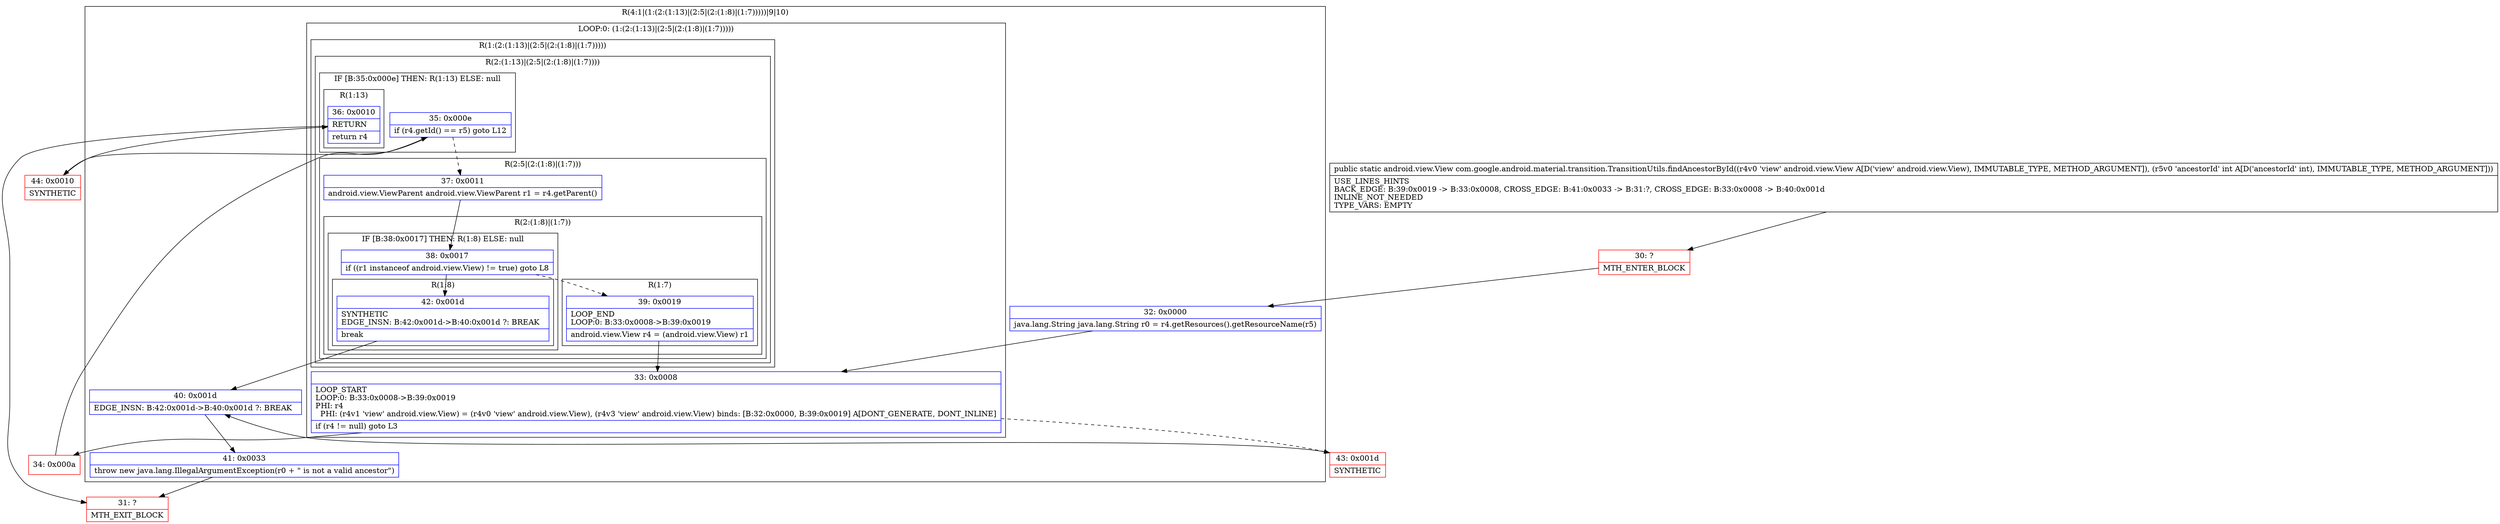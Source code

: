 digraph "CFG forcom.google.android.material.transition.TransitionUtils.findAncestorById(Landroid\/view\/View;I)Landroid\/view\/View;" {
subgraph cluster_Region_1300226132 {
label = "R(4:1|(1:(2:(1:13)|(2:5|(2:(1:8)|(1:7)))))|9|10)";
node [shape=record,color=blue];
Node_32 [shape=record,label="{32\:\ 0x0000|java.lang.String java.lang.String r0 = r4.getResources().getResourceName(r5)\l}"];
subgraph cluster_LoopRegion_139587664 {
label = "LOOP:0: (1:(2:(1:13)|(2:5|(2:(1:8)|(1:7)))))";
node [shape=record,color=blue];
Node_33 [shape=record,label="{33\:\ 0x0008|LOOP_START\lLOOP:0: B:33:0x0008\-\>B:39:0x0019\lPHI: r4 \l  PHI: (r4v1 'view' android.view.View) = (r4v0 'view' android.view.View), (r4v3 'view' android.view.View) binds: [B:32:0x0000, B:39:0x0019] A[DONT_GENERATE, DONT_INLINE]\l|if (r4 != null) goto L3\l}"];
subgraph cluster_Region_1066197458 {
label = "R(1:(2:(1:13)|(2:5|(2:(1:8)|(1:7)))))";
node [shape=record,color=blue];
subgraph cluster_Region_80380783 {
label = "R(2:(1:13)|(2:5|(2:(1:8)|(1:7))))";
node [shape=record,color=blue];
subgraph cluster_IfRegion_388416621 {
label = "IF [B:35:0x000e] THEN: R(1:13) ELSE: null";
node [shape=record,color=blue];
Node_35 [shape=record,label="{35\:\ 0x000e|if (r4.getId() == r5) goto L12\l}"];
subgraph cluster_Region_275932585 {
label = "R(1:13)";
node [shape=record,color=blue];
Node_36 [shape=record,label="{36\:\ 0x0010|RETURN\l|return r4\l}"];
}
}
subgraph cluster_Region_580931517 {
label = "R(2:5|(2:(1:8)|(1:7)))";
node [shape=record,color=blue];
Node_37 [shape=record,label="{37\:\ 0x0011|android.view.ViewParent android.view.ViewParent r1 = r4.getParent()\l}"];
subgraph cluster_Region_1219003396 {
label = "R(2:(1:8)|(1:7))";
node [shape=record,color=blue];
subgraph cluster_IfRegion_1072595120 {
label = "IF [B:38:0x0017] THEN: R(1:8) ELSE: null";
node [shape=record,color=blue];
Node_38 [shape=record,label="{38\:\ 0x0017|if ((r1 instanceof android.view.View) != true) goto L8\l}"];
subgraph cluster_Region_405387141 {
label = "R(1:8)";
node [shape=record,color=blue];
Node_42 [shape=record,label="{42\:\ 0x001d|SYNTHETIC\lEDGE_INSN: B:42:0x001d\-\>B:40:0x001d ?: BREAK  \l|break\l}"];
}
}
subgraph cluster_Region_951626614 {
label = "R(1:7)";
node [shape=record,color=blue];
Node_39 [shape=record,label="{39\:\ 0x0019|LOOP_END\lLOOP:0: B:33:0x0008\-\>B:39:0x0019\l|android.view.View r4 = (android.view.View) r1\l}"];
}
}
}
}
}
}
Node_40 [shape=record,label="{40\:\ 0x001d|EDGE_INSN: B:42:0x001d\-\>B:40:0x001d ?: BREAK  \l}"];
Node_41 [shape=record,label="{41\:\ 0x0033|throw new java.lang.IllegalArgumentException(r0 + \" is not a valid ancestor\")\l}"];
}
Node_30 [shape=record,color=red,label="{30\:\ ?|MTH_ENTER_BLOCK\l}"];
Node_34 [shape=record,color=red,label="{34\:\ 0x000a}"];
Node_31 [shape=record,color=red,label="{31\:\ ?|MTH_EXIT_BLOCK\l}"];
Node_44 [shape=record,color=red,label="{44\:\ 0x0010|SYNTHETIC\l}"];
Node_43 [shape=record,color=red,label="{43\:\ 0x001d|SYNTHETIC\l}"];
MethodNode[shape=record,label="{public static android.view.View com.google.android.material.transition.TransitionUtils.findAncestorById((r4v0 'view' android.view.View A[D('view' android.view.View), IMMUTABLE_TYPE, METHOD_ARGUMENT]), (r5v0 'ancestorId' int A[D('ancestorId' int), IMMUTABLE_TYPE, METHOD_ARGUMENT]))  | USE_LINES_HINTS\lBACK_EDGE: B:39:0x0019 \-\> B:33:0x0008, CROSS_EDGE: B:41:0x0033 \-\> B:31:?, CROSS_EDGE: B:33:0x0008 \-\> B:40:0x001d\lINLINE_NOT_NEEDED\lTYPE_VARS: EMPTY\l}"];
MethodNode -> Node_30;Node_32 -> Node_33;
Node_33 -> Node_34;
Node_33 -> Node_43[style=dashed];
Node_35 -> Node_37[style=dashed];
Node_35 -> Node_44;
Node_36 -> Node_31;
Node_37 -> Node_38;
Node_38 -> Node_39[style=dashed];
Node_38 -> Node_42;
Node_42 -> Node_40;
Node_39 -> Node_33;
Node_40 -> Node_41;
Node_41 -> Node_31;
Node_30 -> Node_32;
Node_34 -> Node_35;
Node_44 -> Node_36;
Node_43 -> Node_40;
}


